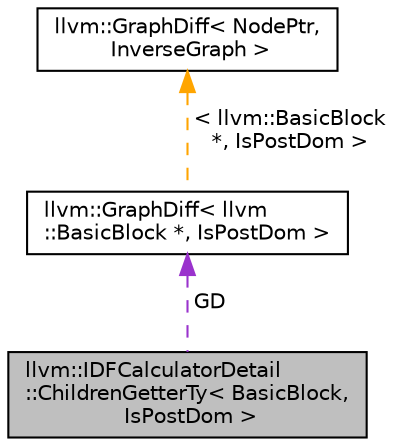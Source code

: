 digraph "llvm::IDFCalculatorDetail::ChildrenGetterTy&lt; BasicBlock, IsPostDom &gt;"
{
 // LATEX_PDF_SIZE
  bgcolor="transparent";
  edge [fontname="Helvetica",fontsize="10",labelfontname="Helvetica",labelfontsize="10"];
  node [fontname="Helvetica",fontsize="10",shape="box"];
  Node1 [label="llvm::IDFCalculatorDetail\l::ChildrenGetterTy\< BasicBlock,\l IsPostDom \>",height=0.2,width=0.4,color="black", fillcolor="grey75", style="filled", fontcolor="black",tooltip="Specialization for BasicBlock for the optional use of GraphDiff."];
  Node2 -> Node1 [dir="back",color="darkorchid3",fontsize="10",style="dashed",label=" GD" ,fontname="Helvetica"];
  Node2 [label="llvm::GraphDiff\< llvm\l::BasicBlock *, IsPostDom \>",height=0.2,width=0.4,color="black",URL="$classllvm_1_1GraphDiff.html",tooltip=" "];
  Node3 -> Node2 [dir="back",color="orange",fontsize="10",style="dashed",label=" \< llvm::BasicBlock\l *, IsPostDom \>" ,fontname="Helvetica"];
  Node3 [label="llvm::GraphDiff\< NodePtr,\l InverseGraph \>",height=0.2,width=0.4,color="black",URL="$classllvm_1_1GraphDiff.html",tooltip=" "];
}
